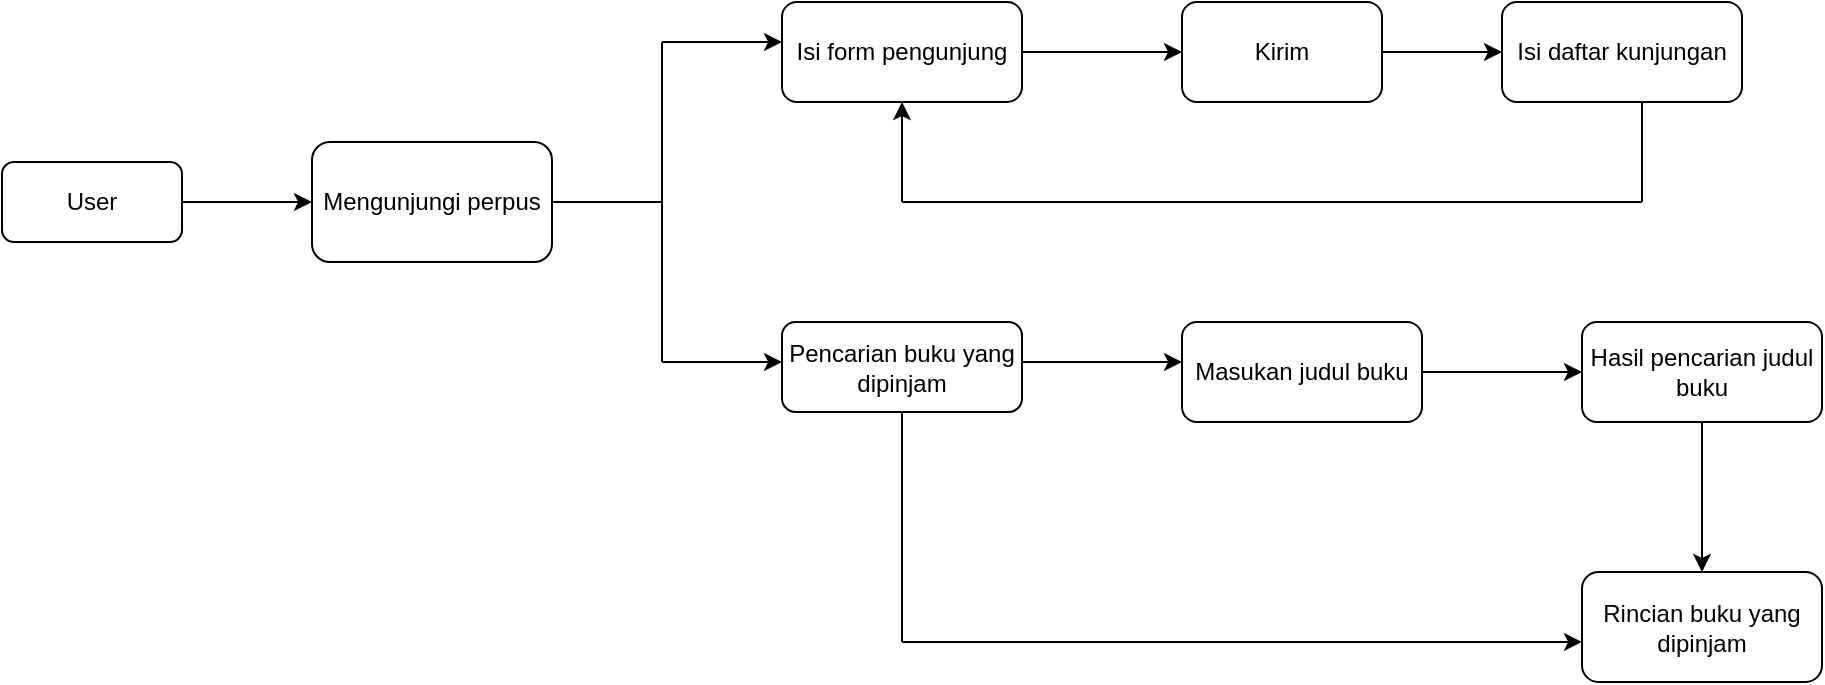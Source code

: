 <mxfile version="23.0.2" type="github">
  <diagram name="Page-1" id="pK0N7vYVH7gunoto8MBb">
    <mxGraphModel dx="1052" dy="627" grid="1" gridSize="10" guides="1" tooltips="1" connect="1" arrows="1" fold="1" page="1" pageScale="1" pageWidth="850" pageHeight="1100" math="0" shadow="0">
      <root>
        <mxCell id="0" />
        <mxCell id="1" parent="0" />
        <mxCell id="axpPfyErsh91YPI84-u5-76" value="" style="edgeStyle=orthogonalEdgeStyle;rounded=0;orthogonalLoop=1;jettySize=auto;html=1;" edge="1" parent="1" source="axpPfyErsh91YPI84-u5-37" target="axpPfyErsh91YPI84-u5-75">
          <mxGeometry relative="1" as="geometry" />
        </mxCell>
        <mxCell id="axpPfyErsh91YPI84-u5-37" value="Isi form pengunjung" style="whiteSpace=wrap;html=1;rounded=1;" vertex="1" parent="1">
          <mxGeometry x="400" y="300" width="120" height="50" as="geometry" />
        </mxCell>
        <mxCell id="axpPfyErsh91YPI84-u5-39" value="Isi daftar kunjungan" style="whiteSpace=wrap;html=1;rounded=1;" vertex="1" parent="1">
          <mxGeometry x="760" y="300" width="120" height="50" as="geometry" />
        </mxCell>
        <mxCell id="axpPfyErsh91YPI84-u5-67" value="" style="edgeStyle=orthogonalEdgeStyle;rounded=0;orthogonalLoop=1;jettySize=auto;html=1;" edge="1" parent="1" source="axpPfyErsh91YPI84-u5-64" target="axpPfyErsh91YPI84-u5-66">
          <mxGeometry relative="1" as="geometry" />
        </mxCell>
        <mxCell id="axpPfyErsh91YPI84-u5-64" value="User" style="rounded=1;whiteSpace=wrap;html=1;" vertex="1" parent="1">
          <mxGeometry x="10" y="380" width="90" height="40" as="geometry" />
        </mxCell>
        <mxCell id="axpPfyErsh91YPI84-u5-66" value="Mengunjungi perpus" style="whiteSpace=wrap;html=1;rounded=1;" vertex="1" parent="1">
          <mxGeometry x="165" y="370" width="120" height="60" as="geometry" />
        </mxCell>
        <mxCell id="axpPfyErsh91YPI84-u5-72" value="" style="endArrow=none;html=1;rounded=0;" edge="1" parent="1">
          <mxGeometry width="50" height="50" relative="1" as="geometry">
            <mxPoint x="285" y="400" as="sourcePoint" />
            <mxPoint x="340" y="400" as="targetPoint" />
          </mxGeometry>
        </mxCell>
        <mxCell id="axpPfyErsh91YPI84-u5-73" value="" style="endArrow=none;html=1;rounded=0;" edge="1" parent="1">
          <mxGeometry width="50" height="50" relative="1" as="geometry">
            <mxPoint x="340" y="480" as="sourcePoint" />
            <mxPoint x="340" y="320" as="targetPoint" />
          </mxGeometry>
        </mxCell>
        <mxCell id="axpPfyErsh91YPI84-u5-74" value="" style="endArrow=classic;html=1;rounded=0;" edge="1" parent="1">
          <mxGeometry width="50" height="50" relative="1" as="geometry">
            <mxPoint x="340" y="320" as="sourcePoint" />
            <mxPoint x="400" y="320" as="targetPoint" />
          </mxGeometry>
        </mxCell>
        <mxCell id="axpPfyErsh91YPI84-u5-77" value="" style="edgeStyle=orthogonalEdgeStyle;rounded=0;orthogonalLoop=1;jettySize=auto;html=1;" edge="1" parent="1" source="axpPfyErsh91YPI84-u5-75" target="axpPfyErsh91YPI84-u5-39">
          <mxGeometry relative="1" as="geometry" />
        </mxCell>
        <mxCell id="axpPfyErsh91YPI84-u5-75" value="Kirim" style="whiteSpace=wrap;html=1;rounded=1;" vertex="1" parent="1">
          <mxGeometry x="600" y="300" width="100" height="50" as="geometry" />
        </mxCell>
        <mxCell id="axpPfyErsh91YPI84-u5-80" value="" style="endArrow=none;html=1;rounded=0;" edge="1" parent="1">
          <mxGeometry width="50" height="50" relative="1" as="geometry">
            <mxPoint x="460" y="400" as="sourcePoint" />
            <mxPoint x="830" y="400" as="targetPoint" />
          </mxGeometry>
        </mxCell>
        <mxCell id="axpPfyErsh91YPI84-u5-83" value="" style="endArrow=none;html=1;rounded=0;" edge="1" parent="1">
          <mxGeometry width="50" height="50" relative="1" as="geometry">
            <mxPoint x="830" y="400" as="sourcePoint" />
            <mxPoint x="830" y="350" as="targetPoint" />
          </mxGeometry>
        </mxCell>
        <mxCell id="axpPfyErsh91YPI84-u5-84" value="" style="endArrow=classic;html=1;rounded=0;" edge="1" parent="1">
          <mxGeometry width="50" height="50" relative="1" as="geometry">
            <mxPoint x="460" y="400" as="sourcePoint" />
            <mxPoint x="460" y="350" as="targetPoint" />
          </mxGeometry>
        </mxCell>
        <mxCell id="axpPfyErsh91YPI84-u5-87" value="" style="endArrow=classic;html=1;rounded=0;" edge="1" parent="1">
          <mxGeometry width="50" height="50" relative="1" as="geometry">
            <mxPoint x="340" y="480" as="sourcePoint" />
            <mxPoint x="400" y="480" as="targetPoint" />
          </mxGeometry>
        </mxCell>
        <mxCell id="axpPfyErsh91YPI84-u5-88" value="Pencarian buku yang dipinjam" style="whiteSpace=wrap;html=1;rounded=1;" vertex="1" parent="1">
          <mxGeometry x="400" y="460" width="120" height="45" as="geometry" />
        </mxCell>
        <mxCell id="axpPfyErsh91YPI84-u5-96" value="" style="edgeStyle=orthogonalEdgeStyle;rounded=0;orthogonalLoop=1;jettySize=auto;html=1;" edge="1" parent="1" source="axpPfyErsh91YPI84-u5-90" target="axpPfyErsh91YPI84-u5-95">
          <mxGeometry relative="1" as="geometry" />
        </mxCell>
        <mxCell id="axpPfyErsh91YPI84-u5-90" value="Masukan judul buku" style="whiteSpace=wrap;html=1;rounded=1;" vertex="1" parent="1">
          <mxGeometry x="600" y="460" width="120" height="50" as="geometry" />
        </mxCell>
        <mxCell id="axpPfyErsh91YPI84-u5-94" value="" style="endArrow=classic;html=1;rounded=0;" edge="1" parent="1">
          <mxGeometry width="50" height="50" relative="1" as="geometry">
            <mxPoint x="520" y="480" as="sourcePoint" />
            <mxPoint x="600" y="480" as="targetPoint" />
          </mxGeometry>
        </mxCell>
        <mxCell id="axpPfyErsh91YPI84-u5-99" value="" style="edgeStyle=orthogonalEdgeStyle;rounded=0;orthogonalLoop=1;jettySize=auto;html=1;" edge="1" parent="1" source="axpPfyErsh91YPI84-u5-95" target="axpPfyErsh91YPI84-u5-98">
          <mxGeometry relative="1" as="geometry" />
        </mxCell>
        <mxCell id="axpPfyErsh91YPI84-u5-95" value="Hasil pencarian judul buku" style="whiteSpace=wrap;html=1;rounded=1;" vertex="1" parent="1">
          <mxGeometry x="800" y="460" width="120" height="50" as="geometry" />
        </mxCell>
        <mxCell id="axpPfyErsh91YPI84-u5-97" style="edgeStyle=orthogonalEdgeStyle;rounded=0;orthogonalLoop=1;jettySize=auto;html=1;exitX=0.5;exitY=1;exitDx=0;exitDy=0;" edge="1" parent="1" source="axpPfyErsh91YPI84-u5-95" target="axpPfyErsh91YPI84-u5-95">
          <mxGeometry relative="1" as="geometry" />
        </mxCell>
        <mxCell id="axpPfyErsh91YPI84-u5-98" value="Rincian buku yang dipinjam" style="whiteSpace=wrap;html=1;rounded=1;" vertex="1" parent="1">
          <mxGeometry x="800" y="585" width="120" height="55" as="geometry" />
        </mxCell>
        <mxCell id="axpPfyErsh91YPI84-u5-101" value="" style="endArrow=none;html=1;rounded=0;" edge="1" parent="1">
          <mxGeometry width="50" height="50" relative="1" as="geometry">
            <mxPoint x="460" y="620" as="sourcePoint" />
            <mxPoint x="460" y="505" as="targetPoint" />
          </mxGeometry>
        </mxCell>
        <mxCell id="axpPfyErsh91YPI84-u5-103" value="" style="endArrow=classic;html=1;rounded=0;entryX=0;entryY=0.636;entryDx=0;entryDy=0;entryPerimeter=0;" edge="1" parent="1" target="axpPfyErsh91YPI84-u5-98">
          <mxGeometry width="50" height="50" relative="1" as="geometry">
            <mxPoint x="460" y="620" as="sourcePoint" />
            <mxPoint x="510" y="570" as="targetPoint" />
          </mxGeometry>
        </mxCell>
      </root>
    </mxGraphModel>
  </diagram>
</mxfile>
